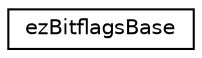 digraph "Graphical Class Hierarchy"
{
 // LATEX_PDF_SIZE
  edge [fontname="Helvetica",fontsize="10",labelfontname="Helvetica",labelfontsize="10"];
  node [fontname="Helvetica",fontsize="10",shape=record];
  rankdir="LR";
  Node0 [label="ezBitflagsBase",height=0.2,width=0.4,color="black", fillcolor="white", style="filled",URL="$da/d2b/classez_bitflags_base.htm",tooltip="Dummy type to pass to templates and macros that expect a base type for an bitflags class."];
}

